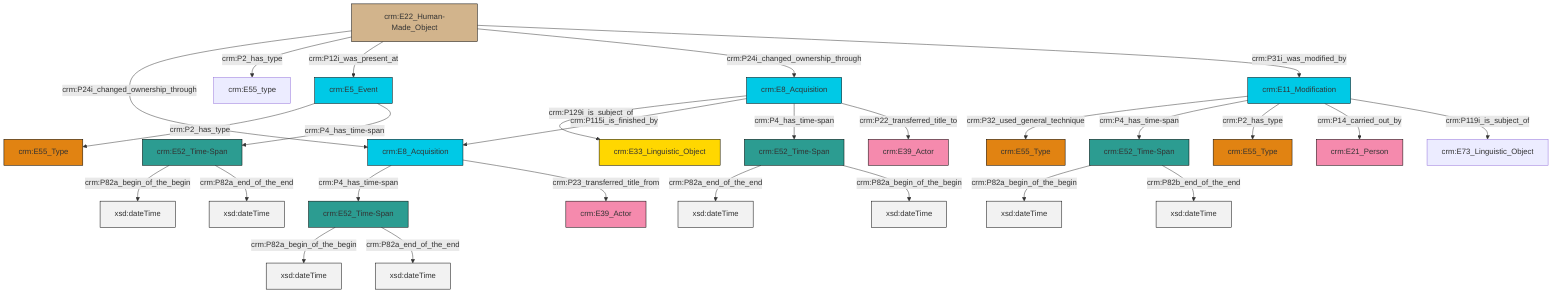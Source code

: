 graph TD
classDef Literal fill:#f2f2f2,stroke:#000000;
classDef CRM_Entity fill:#FFFFFF,stroke:#000000;
classDef Temporal_Entity fill:#00C9E6, stroke:#000000;
classDef Type fill:#E18312, stroke:#000000;
classDef Time-Span fill:#2C9C91, stroke:#000000;
classDef Appellation fill:#FFEB7F, stroke:#000000;
classDef Place fill:#008836, stroke:#000000;
classDef Persistent_Item fill:#B266B2, stroke:#000000;
classDef Conceptual_Object fill:#FFD700, stroke:#000000;
classDef Physical_Thing fill:#D2B48C, stroke:#000000;
classDef Actor fill:#f58aad, stroke:#000000;
classDef PC_Classes fill:#4ce600, stroke:#000000;
classDef Multi fill:#cccccc,stroke:#000000;

2["crm:E11_Modification"]:::Temporal_Entity -->|crm:P32_used_general_technique| 3["crm:E55_Type"]:::Type
2["crm:E11_Modification"]:::Temporal_Entity -->|crm:P4_has_time-span| 4["crm:E52_Time-Span"]:::Time-Span
5["crm:E8_Acquisition"]:::Temporal_Entity -->|crm:P4_has_time-span| 6["crm:E52_Time-Span"]:::Time-Span
6["crm:E52_Time-Span"]:::Time-Span -->|crm:P82a_begin_of_the_begin| 11[xsd:dateTime]:::Literal
2["crm:E11_Modification"]:::Temporal_Entity -->|crm:P2_has_type| 12["crm:E55_Type"]:::Type
13["crm:E22_Human-Made_Object"]:::Physical_Thing -->|crm:P24i_changed_ownership_through| 5["crm:E8_Acquisition"]:::Temporal_Entity
16["crm:E8_Acquisition"]:::Temporal_Entity -->|crm:P129i_is_subject_of| 17["crm:E33_Linguistic_Object"]:::Conceptual_Object
16["crm:E8_Acquisition"]:::Temporal_Entity -->|crm:P115i_is_finished_by| 5["crm:E8_Acquisition"]:::Temporal_Entity
2["crm:E11_Modification"]:::Temporal_Entity -->|crm:P14_carried_out_by| 7["crm:E21_Person"]:::Actor
6["crm:E52_Time-Span"]:::Time-Span -->|crm:P82a_end_of_the_end| 20[xsd:dateTime]:::Literal
9["crm:E5_Event"]:::Temporal_Entity -->|crm:P2_has_type| 22["crm:E55_Type"]:::Type
16["crm:E8_Acquisition"]:::Temporal_Entity -->|crm:P4_has_time-span| 25["crm:E52_Time-Span"]:::Time-Span
25["crm:E52_Time-Span"]:::Time-Span -->|crm:P82a_end_of_the_end| 26[xsd:dateTime]:::Literal
13["crm:E22_Human-Made_Object"]:::Physical_Thing -->|crm:P2_has_type| 27["crm:E55_type"]:::Default
4["crm:E52_Time-Span"]:::Time-Span -->|crm:P82a_begin_of_the_begin| 29[xsd:dateTime]:::Literal
13["crm:E22_Human-Made_Object"]:::Physical_Thing -->|crm:P12i_was_present_at| 9["crm:E5_Event"]:::Temporal_Entity
4["crm:E52_Time-Span"]:::Time-Span -->|crm:P82b_end_of_the_end| 34[xsd:dateTime]:::Literal
25["crm:E52_Time-Span"]:::Time-Span -->|crm:P82a_begin_of_the_begin| 35[xsd:dateTime]:::Literal
13["crm:E22_Human-Made_Object"]:::Physical_Thing -->|crm:P24i_changed_ownership_through| 16["crm:E8_Acquisition"]:::Temporal_Entity
5["crm:E8_Acquisition"]:::Temporal_Entity -->|crm:P23_transferred_title_from| 30["crm:E39_Actor"]:::Actor
0["crm:E52_Time-Span"]:::Time-Span -->|crm:P82a_begin_of_the_begin| 36[xsd:dateTime]:::Literal
13["crm:E22_Human-Made_Object"]:::Physical_Thing -->|crm:P31i_was_modified_by| 2["crm:E11_Modification"]:::Temporal_Entity
0["crm:E52_Time-Span"]:::Time-Span -->|crm:P82a_end_of_the_end| 37[xsd:dateTime]:::Literal
9["crm:E5_Event"]:::Temporal_Entity -->|crm:P4_has_time-span| 0["crm:E52_Time-Span"]:::Time-Span
2["crm:E11_Modification"]:::Temporal_Entity -->|crm:P119i_is_subject_of| 41["crm:E73_Linguistic_Object"]:::Default
16["crm:E8_Acquisition"]:::Temporal_Entity -->|crm:P22_transferred_title_to| 14["crm:E39_Actor"]:::Actor